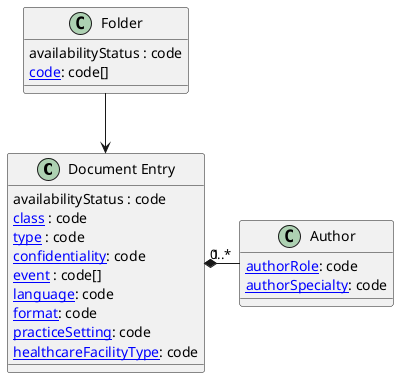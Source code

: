 @startuml

class "Document Entry" as d {
    availabilityStatus : code
    [[ValueSet-IHEXDSclassCode.html class]] : code
    [[ValueSet-IHEXDStypeCode.html type]] : code
    [[ValueSet-IHEXDSconfidentialityCode.html confidentiality]]: code
    [[ValueSet-IHEXDSeventCodeList.html event]] : code[]
    [[ValueSet-IHEXDSlanguageCode.html language]]: code
    [[ValueSet-IHEXDSformatCode.html format]]: code
    [[ValueSet-IHEXDSpracticeSettingCode.html practiceSetting]]: code
    [[ValueSet-IHEXDShealthcareFacilityType.html healthcareFacilityType]]: code
}

class "Author" as a {
    [[ValueSet-IHEXDSauthorRole.html authorRole]]: code
    [[ValueSet-IHEXDSauthorSpecialty.html authorSpecialty]]: code
}

class "Folder" as f {
    availabilityStatus : code
    [[ValueSet-IHEXDSfolderCodeList.html code]]: code[]
}

d "1" *-right- "0..*" a
f --> d

@enduml